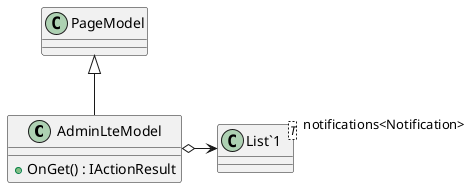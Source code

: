 @startuml
class AdminLteModel {
    + OnGet() : IActionResult
}
class "List`1"<T> {
}
PageModel <|-- AdminLteModel
AdminLteModel o-> "notifications<Notification>" "List`1"
@enduml
